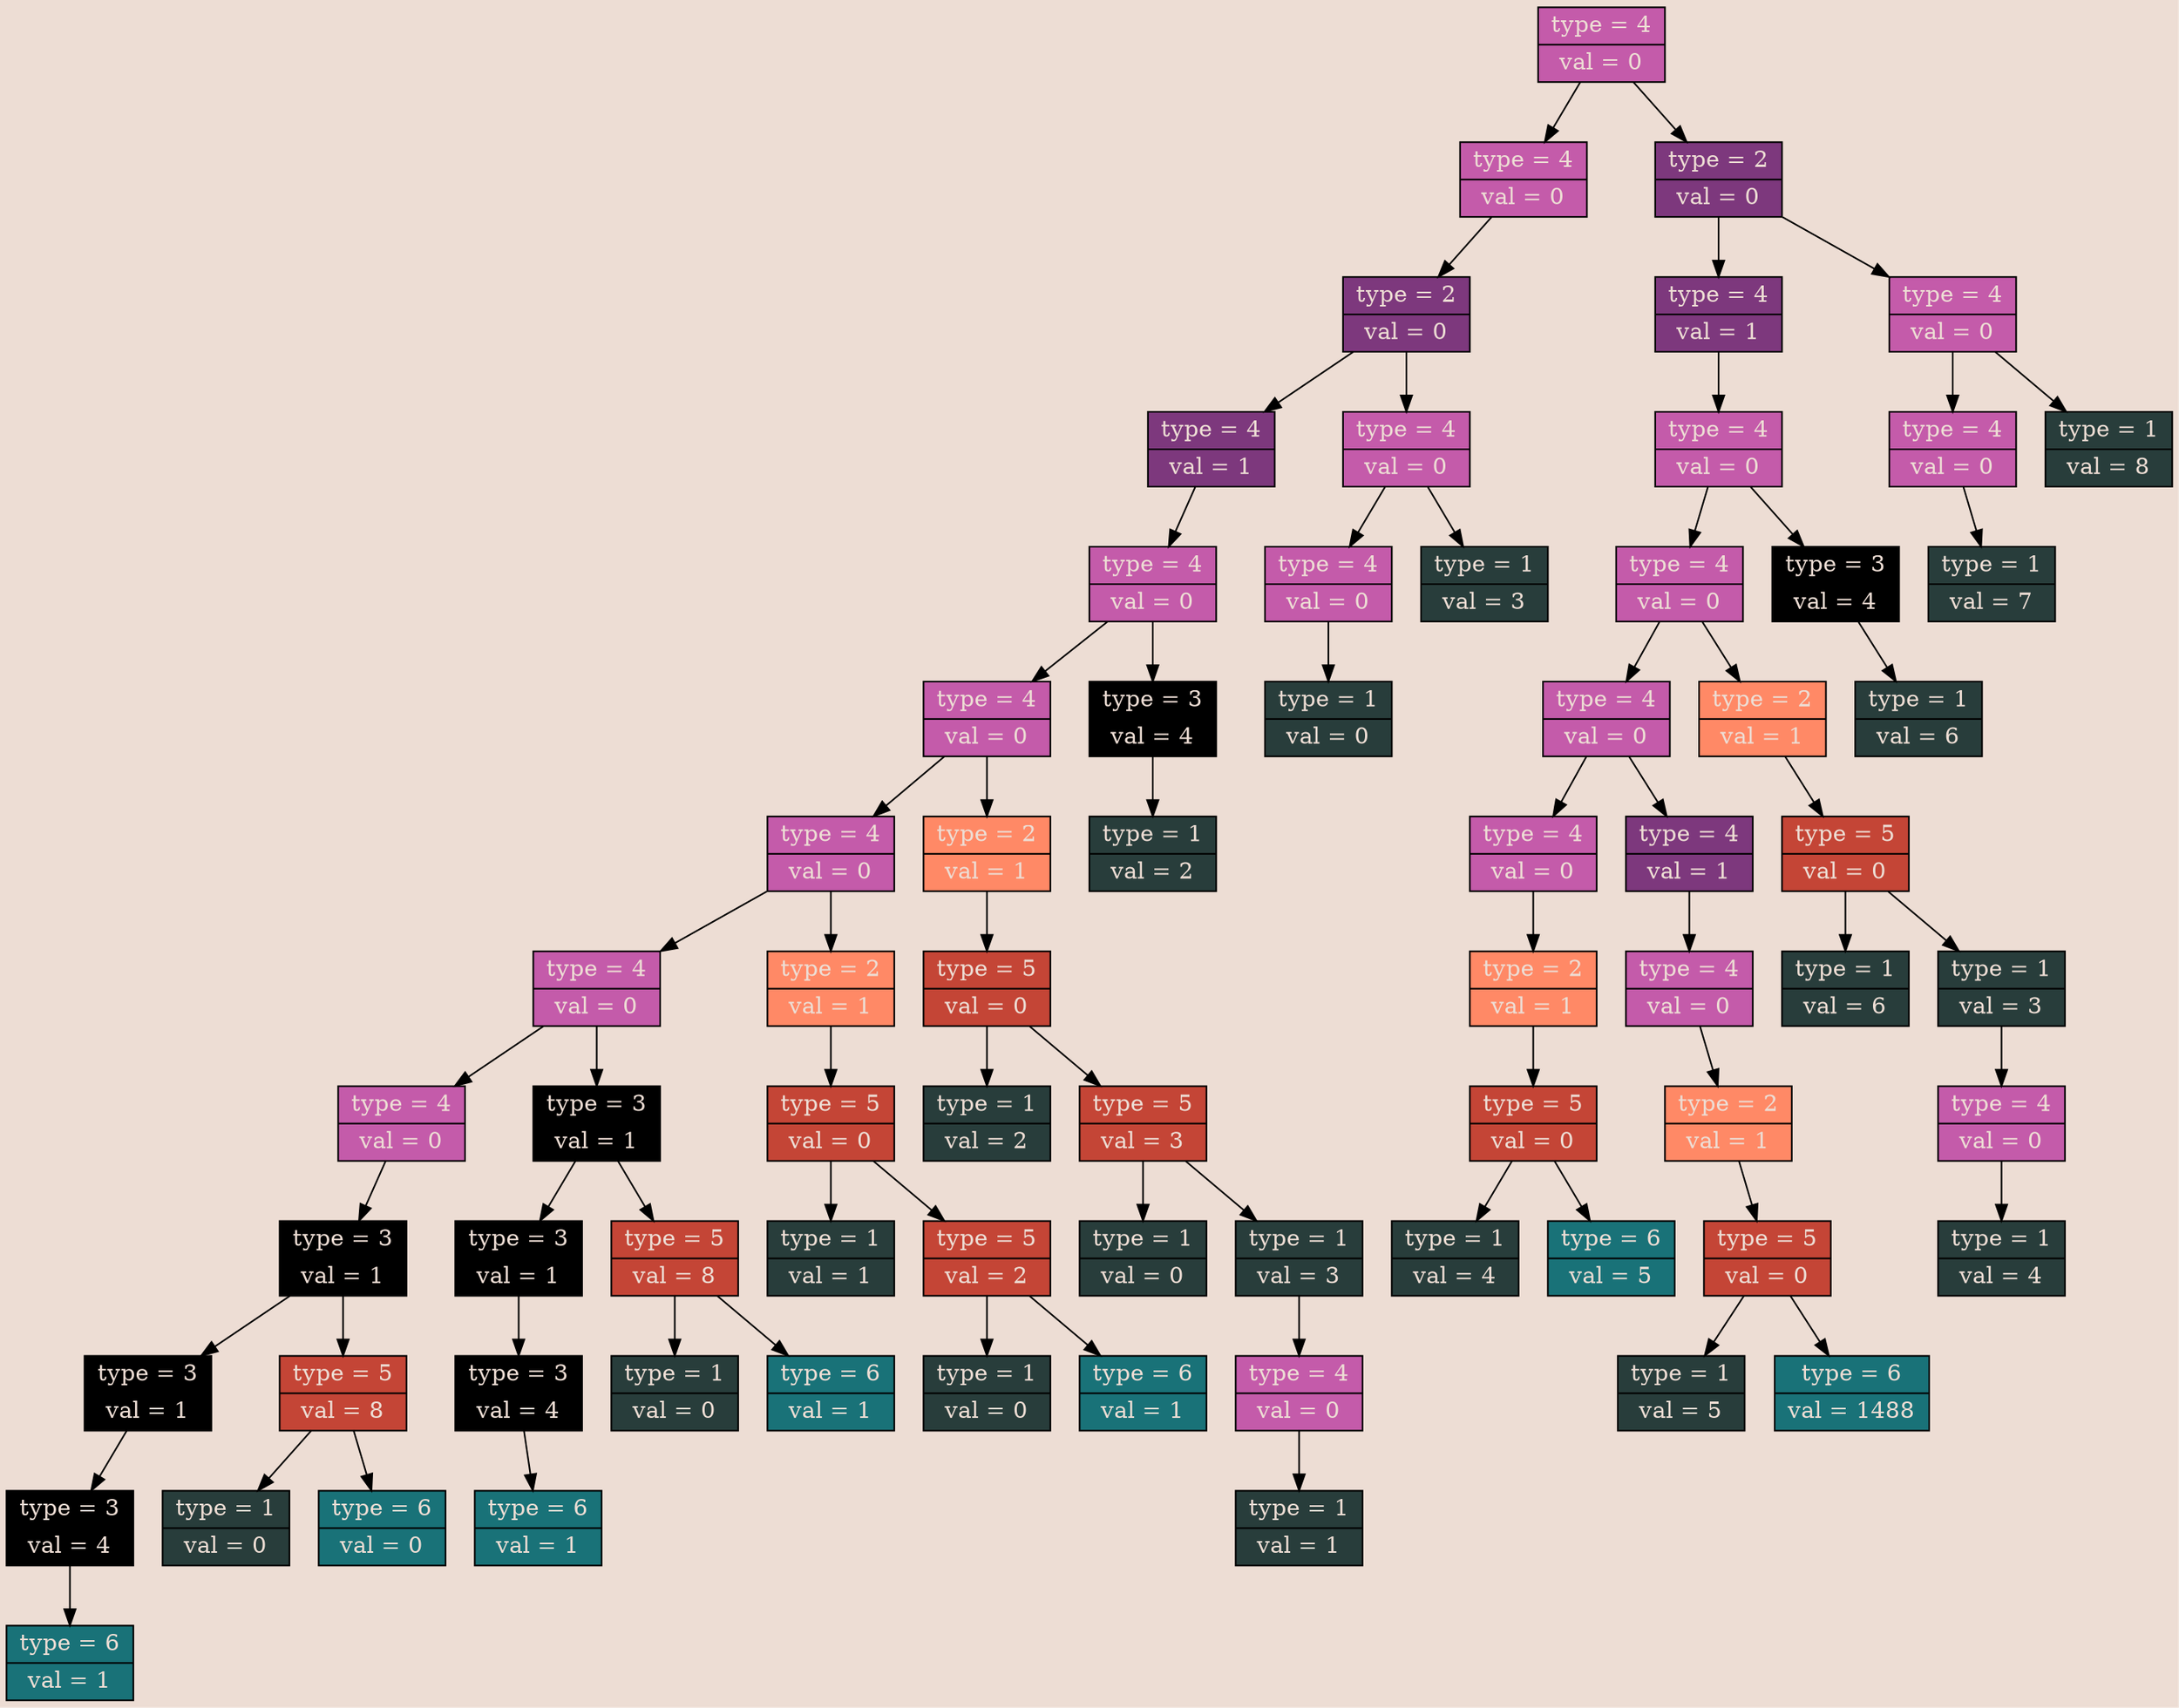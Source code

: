 digraph DETAILED_TREE {
bgcolor ="#EDDDD4"
	detailed_node_1334506867 [style = filled, shape = record, fillcolor = "#C45BAA", fontcolor = "#EDDDD4"];
	detailed_node_1334506867 [label = "{type = 4 | val = 0}"];
	detailed_node_500327729 [style = filled, shape = record, fillcolor = "#C45BAA", fontcolor = "#EDDDD4"];
	detailed_node_500327729 [label = "{type = 4 | val = 0}"];
	detailed_node_191246080 [style = filled, shape = record, fillcolor = "#7D387D", fontcolor = "#EDDDD4"];
	detailed_node_191246080 [label = "{type = 2 | val = 0}"];
	detailed_node_410640283 [style = filled, shape = record, fillcolor = "#7D387D", fontcolor = "#EDDDD4"];
	detailed_node_410640283 [label = "{type = 4 | val = 1}"];
	detailed_node_196053620 [style = filled, shape = record, fillcolor = "#C45BAA", fontcolor = "#EDDDD4"];
	detailed_node_196053620 [label = "{type = 4 | val = 0}"];
	detailed_node_148161491 [style = filled, shape = record, fillcolor = "#C45BAA", fontcolor = "#EDDDD4"];
	detailed_node_148161491 [label = "{type = 4 | val = 0}"];
	detailed_node_2045842025 [style = filled, shape = record, fillcolor = "#C45BAA", fontcolor = "#EDDDD4"];
	detailed_node_2045842025 [label = "{type = 4 | val = 0}"];
	detailed_node_706177083 [style = filled, shape = record, fillcolor = "#C45BAA", fontcolor = "#EDDDD4"];
	detailed_node_706177083 [label = "{type = 4 | val = 0}"];
	detailed_node_953859908 [style = filled, shape = record, fillcolor = "#C45BAA", fontcolor = "#EDDDD4"];
	detailed_node_953859908 [label = "{type = 4 | val = 0}"];
	detailed_node_1014683994 [style = filled, shape = record, fillcolor = "#000000", fontcolor = "#EDDDD4"];
	detailed_node_1014683994 [label = "{type = 3 | val = 1}"];
	detailed_node_640102853 [style = filled, shape = record, fillcolor = "#000000", fontcolor = "#EDDDD4"];
	detailed_node_640102853 [label = "{type = 3 | val = 1}"];
	detailed_node_799345754 [style = filled, shape = record, fillcolor = "#000000", fontcolor = "#EDDDD4"];
	detailed_node_799345754 [label = "{type = 3 | val = 4}"];
	detailed_node_1088420559 [style = filled, shape = record, fillcolor = "#197278", fontcolor = "#EDDDD4"];
	detailed_node_1088420559 [label = "{type = 6 | val = 1}"];
	detailed_node_799345754 -> detailed_node_1088420559;
	detailed_node_640102853 -> detailed_node_799345754;
	detailed_node_1714685328 [style = filled, shape = record, fillcolor = "#C44536", fontcolor = "#EDDDD4"];
	detailed_node_1714685328 [label = "{type = 5 | val = 8}"];
	detailed_node_662961127 [style = filled, shape = record, fillcolor = "#283D3B", fontcolor = "#EDDDD4"];
	detailed_node_662961127 [label = "{type = 1 | val = 0}"];
	detailed_node_95024141 [style = filled, shape = record, fillcolor = "#197278", fontcolor = "#EDDDD4"];
	detailed_node_95024141 [label = "{type = 6 | val = 0}"];
	detailed_node_1714685328 -> detailed_node_662961127;
	detailed_node_1714685328 -> detailed_node_95024141;
	detailed_node_1014683994 -> detailed_node_640102853;
	detailed_node_1014683994 -> detailed_node_1714685328;
	detailed_node_953859908 -> detailed_node_1014683994;
	detailed_node_500034515 [style = filled, shape = record, fillcolor = "#000000", fontcolor = "#EDDDD4"];
	detailed_node_500034515 [label = "{type = 3 | val = 1}"];
	detailed_node_1621096753 [style = filled, shape = record, fillcolor = "#000000", fontcolor = "#EDDDD4"];
	detailed_node_1621096753 [label = "{type = 3 | val = 1}"];
	detailed_node_1592919843 [style = filled, shape = record, fillcolor = "#000000", fontcolor = "#EDDDD4"];
	detailed_node_1592919843 [label = "{type = 3 | val = 4}"];
	detailed_node_92078360 [style = filled, shape = record, fillcolor = "#197278", fontcolor = "#EDDDD4"];
	detailed_node_92078360 [label = "{type = 6 | val = 1}"];
	detailed_node_1592919843 -> detailed_node_92078360;
	detailed_node_1621096753 -> detailed_node_1592919843;
	detailed_node_77431896 [style = filled, shape = record, fillcolor = "#C44536", fontcolor = "#EDDDD4"];
	detailed_node_77431896 [label = "{type = 5 | val = 8}"];
	detailed_node_2106146731 [style = filled, shape = record, fillcolor = "#283D3B", fontcolor = "#EDDDD4"];
	detailed_node_2106146731 [label = "{type = 1 | val = 0}"];
	detailed_node_1114409436 [style = filled, shape = record, fillcolor = "#197278", fontcolor = "#EDDDD4"];
	detailed_node_1114409436 [label = "{type = 6 | val = 1}"];
	detailed_node_77431896 -> detailed_node_2106146731;
	detailed_node_77431896 -> detailed_node_1114409436;
	detailed_node_500034515 -> detailed_node_1621096753;
	detailed_node_500034515 -> detailed_node_77431896;
	detailed_node_706177083 -> detailed_node_953859908;
	detailed_node_706177083 -> detailed_node_500034515;
	detailed_node_488868655 [style = filled, shape = record, fillcolor = "#FF8966", fontcolor = "#EDDDD4"];
	detailed_node_488868655 [label = "{type = 2 | val = 1}"];
	detailed_node_1510795282 [style = filled, shape = record, fillcolor = "#C44536", fontcolor = "#EDDDD4"];
	detailed_node_1510795282 [label = "{type = 5 | val = 0}"];
	detailed_node_1670648015 [style = filled, shape = record, fillcolor = "#283D3B", fontcolor = "#EDDDD4"];
	detailed_node_1670648015 [label = "{type = 1 | val = 1}"];
	detailed_node_369055006 [style = filled, shape = record, fillcolor = "#C44536", fontcolor = "#EDDDD4"];
	detailed_node_369055006 [label = "{type = 5 | val = 2}"];
	detailed_node_290189511 [style = filled, shape = record, fillcolor = "#283D3B", fontcolor = "#EDDDD4"];
	detailed_node_290189511 [label = "{type = 1 | val = 0}"];
	detailed_node_167445416 [style = filled, shape = record, fillcolor = "#197278", fontcolor = "#EDDDD4"];
	detailed_node_167445416 [label = "{type = 6 | val = 1}"];
	detailed_node_369055006 -> detailed_node_290189511;
	detailed_node_369055006 -> detailed_node_167445416;
	detailed_node_1510795282 -> detailed_node_1670648015;
	detailed_node_1510795282 -> detailed_node_369055006;
	detailed_node_488868655 -> detailed_node_1510795282;
	detailed_node_2045842025 -> detailed_node_706177083;
	detailed_node_2045842025 -> detailed_node_488868655;
	detailed_node_92664968 [style = filled, shape = record, fillcolor = "#FF8966", fontcolor = "#EDDDD4"];
	detailed_node_92664968 [label = "{type = 2 | val = 1}"];
	detailed_node_508888491 [style = filled, shape = record, fillcolor = "#C44536", fontcolor = "#EDDDD4"];
	detailed_node_508888491 [label = "{type = 5 | val = 0}"];
	detailed_node_1501952283 [style = filled, shape = record, fillcolor = "#283D3B", fontcolor = "#EDDDD4"];
	detailed_node_1501952283 [label = "{type = 1 | val = 2}"];
	detailed_node_592992698 [style = filled, shape = record, fillcolor = "#C44536", fontcolor = "#EDDDD4"];
	detailed_node_592992698 [label = "{type = 5 | val = 3}"];
	detailed_node_700134571 [style = filled, shape = record, fillcolor = "#283D3B", fontcolor = "#EDDDD4"];
	detailed_node_700134571 [label = "{type = 1 | val = 0}"];
	detailed_node_1912592567 [style = filled, shape = record, fillcolor = "#283D3B", fontcolor = "#EDDDD4"];
	detailed_node_1912592567 [label = "{type = 1 | val = 3}"];
	detailed_node_789046318 [style = filled, shape = record, fillcolor = "#C45BAA", fontcolor = "#EDDDD4"];
	detailed_node_789046318 [label = "{type = 4 | val = 0}"];
	detailed_node_848296062 [style = filled, shape = record, fillcolor = "#283D3B", fontcolor = "#EDDDD4"];
	detailed_node_848296062 [label = "{type = 1 | val = 1}"];
	detailed_node_789046318 -> detailed_node_848296062;
	detailed_node_1912592567 -> detailed_node_789046318;
	detailed_node_592992698 -> detailed_node_700134571;
	detailed_node_592992698 -> detailed_node_1912592567;
	detailed_node_508888491 -> detailed_node_1501952283;
	detailed_node_508888491 -> detailed_node_592992698;
	detailed_node_92664968 -> detailed_node_508888491;
	detailed_node_148161491 -> detailed_node_2045842025;
	detailed_node_148161491 -> detailed_node_92664968;
	detailed_node_1810950944 [style = filled, shape = record, fillcolor = "#000000", fontcolor = "#EDDDD4"];
	detailed_node_1810950944 [label = "{type = 3 | val = 4}"];
	detailed_node_1495223401 [style = filled, shape = record, fillcolor = "#283D3B", fontcolor = "#EDDDD4"];
	detailed_node_1495223401 [label = "{type = 1 | val = 2}"];
	detailed_node_1810950944 -> detailed_node_1495223401;
	detailed_node_196053620 -> detailed_node_148161491;
	detailed_node_196053620 -> detailed_node_1810950944;
	detailed_node_410640283 -> detailed_node_196053620;
	detailed_node_1802155970 [style = filled, shape = record, fillcolor = "#C45BAA", fontcolor = "#EDDDD4"];
	detailed_node_1802155970 [label = "{type = 4 | val = 0}"];
	detailed_node_678151290 [style = filled, shape = record, fillcolor = "#C45BAA", fontcolor = "#EDDDD4"];
	detailed_node_678151290 [label = "{type = 4 | val = 0}"];
	detailed_node_2135326254 [style = filled, shape = record, fillcolor = "#283D3B", fontcolor = "#EDDDD4"];
	detailed_node_2135326254 [label = "{type = 1 | val = 0}"];
	detailed_node_678151290 -> detailed_node_2135326254;
	detailed_node_454018076 [style = filled, shape = record, fillcolor = "#283D3B", fontcolor = "#EDDDD4"];
	detailed_node_454018076 [label = "{type = 1 | val = 3}"];
	detailed_node_1802155970 -> detailed_node_678151290;
	detailed_node_1802155970 -> detailed_node_454018076;
	detailed_node_191246080 -> detailed_node_410640283;
	detailed_node_191246080 -> detailed_node_1802155970;
	detailed_node_500327729 -> detailed_node_191246080;
	detailed_node_1766571849 [style = filled, shape = record, fillcolor = "#7D387D", fontcolor = "#EDDDD4"];
	detailed_node_1766571849 [label = "{type = 2 | val = 0}"];
	detailed_node_1702527934 [style = filled, shape = record, fillcolor = "#7D387D", fontcolor = "#EDDDD4"];
	detailed_node_1702527934 [label = "{type = 4 | val = 1}"];
	detailed_node_1116979204 [style = filled, shape = record, fillcolor = "#C45BAA", fontcolor = "#EDDDD4"];
	detailed_node_1116979204 [label = "{type = 4 | val = 0}"];
	detailed_node_1861595991 [style = filled, shape = record, fillcolor = "#C45BAA", fontcolor = "#EDDDD4"];
	detailed_node_1861595991 [label = "{type = 4 | val = 0}"];
	detailed_node_55078801 [style = filled, shape = record, fillcolor = "#C45BAA", fontcolor = "#EDDDD4"];
	detailed_node_55078801 [label = "{type = 4 | val = 0}"];
	detailed_node_590592309 [style = filled, shape = record, fillcolor = "#C45BAA", fontcolor = "#EDDDD4"];
	detailed_node_590592309 [label = "{type = 4 | val = 0}"];
	detailed_node_1307032186 [style = filled, shape = record, fillcolor = "#FF8966", fontcolor = "#EDDDD4"];
	detailed_node_1307032186 [label = "{type = 2 | val = 1}"];
	detailed_node_147157161 [style = filled, shape = record, fillcolor = "#C44536", fontcolor = "#EDDDD4"];
	detailed_node_147157161 [label = "{type = 5 | val = 0}"];
	detailed_node_668024205 [style = filled, shape = record, fillcolor = "#283D3B", fontcolor = "#EDDDD4"];
	detailed_node_668024205 [label = "{type = 1 | val = 4}"];
	detailed_node_1265695270 [style = filled, shape = record, fillcolor = "#197278", fontcolor = "#EDDDD4"];
	detailed_node_1265695270 [label = "{type = 6 | val = 5}"];
	detailed_node_147157161 -> detailed_node_668024205;
	detailed_node_147157161 -> detailed_node_1265695270;
	detailed_node_1307032186 -> detailed_node_147157161;
	detailed_node_590592309 -> detailed_node_1307032186;
	detailed_node_1261566597 [style = filled, shape = record, fillcolor = "#7D387D", fontcolor = "#EDDDD4"];
	detailed_node_1261566597 [label = "{type = 4 | val = 1}"];
	detailed_node_1156892861 [style = filled, shape = record, fillcolor = "#C45BAA", fontcolor = "#EDDDD4"];
	detailed_node_1156892861 [label = "{type = 4 | val = 0}"];
	detailed_node_629006904 [style = filled, shape = record, fillcolor = "#FF8966", fontcolor = "#EDDDD4"];
	detailed_node_629006904 [label = "{type = 2 | val = 1}"];
	detailed_node_784730965 [style = filled, shape = record, fillcolor = "#C44536", fontcolor = "#EDDDD4"];
	detailed_node_784730965 [label = "{type = 5 | val = 0}"];
	detailed_node_1525947867 [style = filled, shape = record, fillcolor = "#283D3B", fontcolor = "#EDDDD4"];
	detailed_node_1525947867 [label = "{type = 1 | val = 5}"];
	detailed_node_919196415 [style = filled, shape = record, fillcolor = "#197278", fontcolor = "#EDDDD4"];
	detailed_node_919196415 [label = "{type = 6 | val = 1488}"];
	detailed_node_784730965 -> detailed_node_1525947867;
	detailed_node_784730965 -> detailed_node_919196415;
	detailed_node_629006904 -> detailed_node_784730965;
	detailed_node_1156892861 -> detailed_node_629006904;
	detailed_node_1261566597 -> detailed_node_1156892861;
	detailed_node_55078801 -> detailed_node_590592309;
	detailed_node_55078801 -> detailed_node_1261566597;
	detailed_node_952176381 [style = filled, shape = record, fillcolor = "#FF8966", fontcolor = "#EDDDD4"];
	detailed_node_952176381 [label = "{type = 2 | val = 1}"];
	detailed_node_1618612835 [style = filled, shape = record, fillcolor = "#C44536", fontcolor = "#EDDDD4"];
	detailed_node_1618612835 [label = "{type = 5 | val = 0}"];
	detailed_node_1428084906 [style = filled, shape = record, fillcolor = "#283D3B", fontcolor = "#EDDDD4"];
	detailed_node_1428084906 [label = "{type = 1 | val = 6}"];
	detailed_node_306645016 [style = filled, shape = record, fillcolor = "#283D3B", fontcolor = "#EDDDD4"];
	detailed_node_306645016 [label = "{type = 1 | val = 3}"];
	detailed_node_64121885 [style = filled, shape = record, fillcolor = "#C45BAA", fontcolor = "#EDDDD4"];
	detailed_node_64121885 [label = "{type = 4 | val = 0}"];
	detailed_node_2128219477 [style = filled, shape = record, fillcolor = "#283D3B", fontcolor = "#EDDDD4"];
	detailed_node_2128219477 [label = "{type = 1 | val = 4}"];
	detailed_node_64121885 -> detailed_node_2128219477;
	detailed_node_306645016 -> detailed_node_64121885;
	detailed_node_1618612835 -> detailed_node_1428084906;
	detailed_node_1618612835 -> detailed_node_306645016;
	detailed_node_952176381 -> detailed_node_1618612835;
	detailed_node_1861595991 -> detailed_node_55078801;
	detailed_node_1861595991 -> detailed_node_952176381;
	detailed_node_71753935 [style = filled, shape = record, fillcolor = "#000000", fontcolor = "#EDDDD4"];
	detailed_node_71753935 [label = "{type = 3 | val = 4}"];
	detailed_node_853168203 [style = filled, shape = record, fillcolor = "#283D3B", fontcolor = "#EDDDD4"];
	detailed_node_853168203 [label = "{type = 1 | val = 6}"];
	detailed_node_71753935 -> detailed_node_853168203;
	detailed_node_1116979204 -> detailed_node_1861595991;
	detailed_node_1116979204 -> detailed_node_71753935;
	detailed_node_1702527934 -> detailed_node_1116979204;
	detailed_node_829031891 [style = filled, shape = record, fillcolor = "#C45BAA", fontcolor = "#EDDDD4"];
	detailed_node_829031891 [label = "{type = 4 | val = 0}"];
	detailed_node_1882704880 [style = filled, shape = record, fillcolor = "#C45BAA", fontcolor = "#EDDDD4"];
	detailed_node_1882704880 [label = "{type = 4 | val = 0}"];
	detailed_node_200907956 [style = filled, shape = record, fillcolor = "#283D3B", fontcolor = "#EDDDD4"];
	detailed_node_200907956 [label = "{type = 1 | val = 7}"];
	detailed_node_1882704880 -> detailed_node_200907956;
	detailed_node_483704214 [style = filled, shape = record, fillcolor = "#283D3B", fontcolor = "#EDDDD4"];
	detailed_node_483704214 [label = "{type = 1 | val = 8}"];
	detailed_node_829031891 -> detailed_node_1882704880;
	detailed_node_829031891 -> detailed_node_483704214;
	detailed_node_1766571849 -> detailed_node_1702527934;
	detailed_node_1766571849 -> detailed_node_829031891;
	detailed_node_1334506867 -> detailed_node_500327729;
	detailed_node_1334506867 -> detailed_node_1766571849;
}
